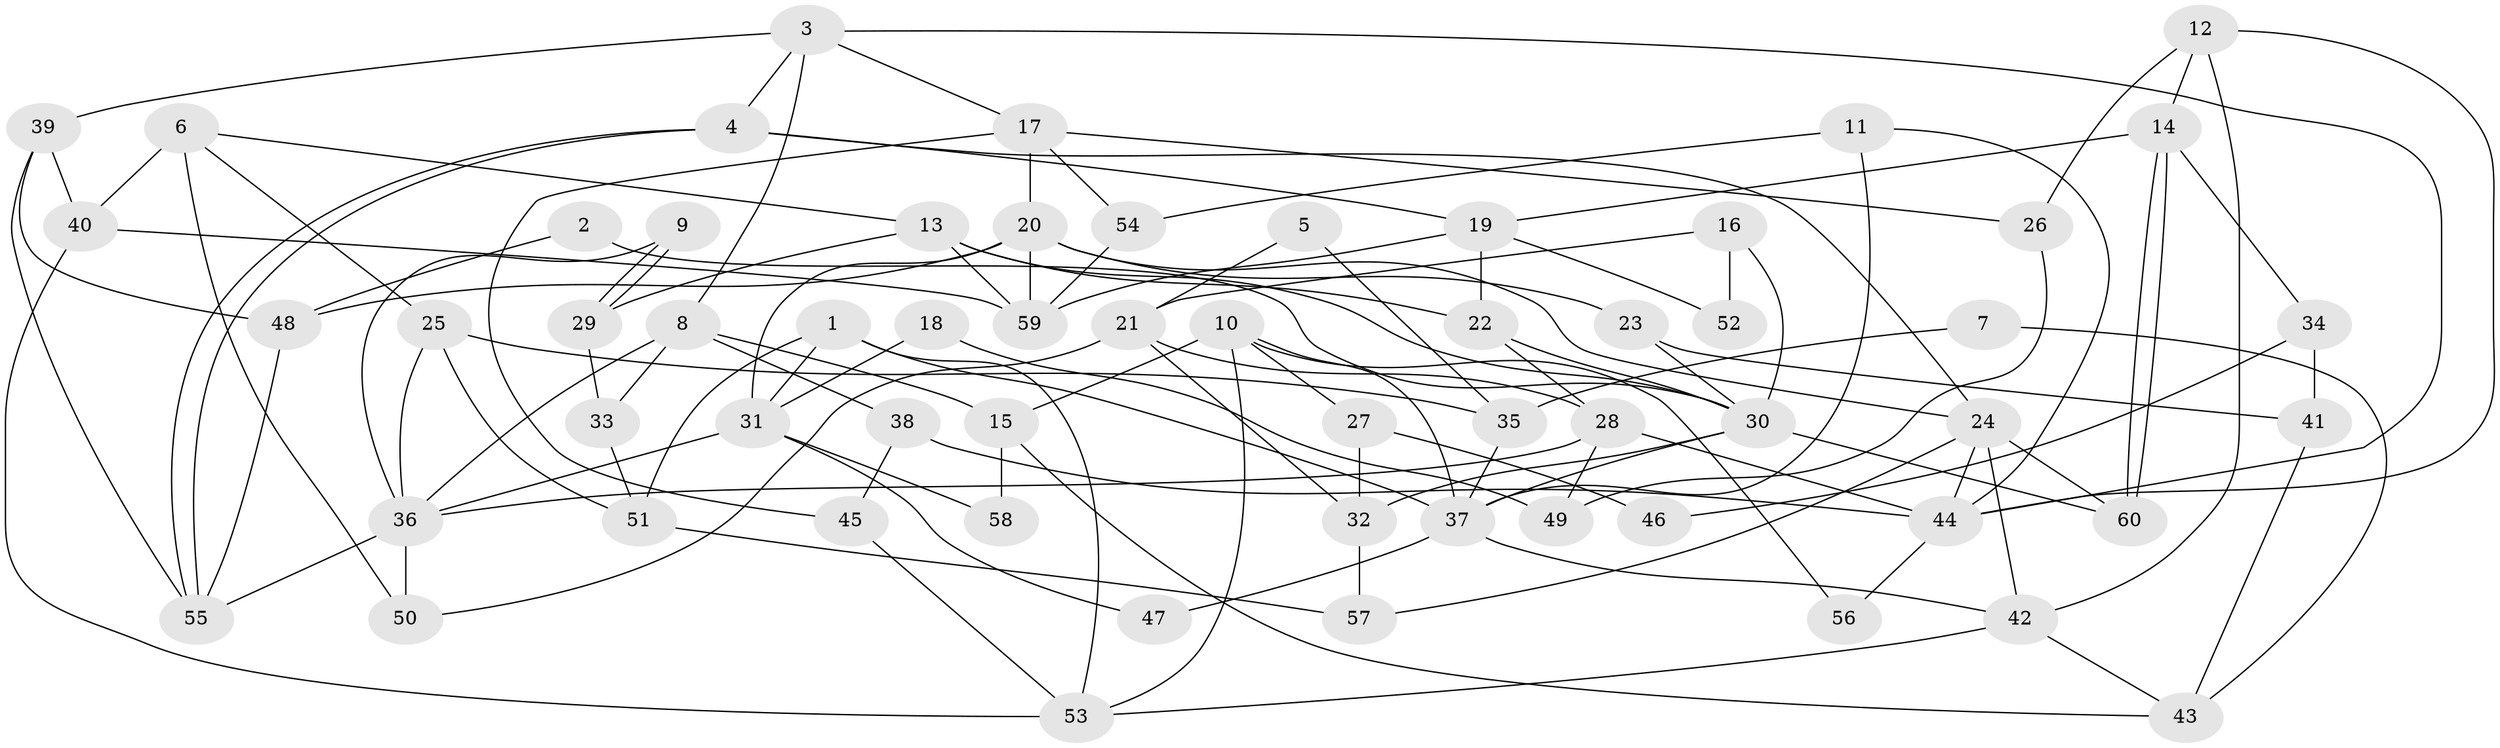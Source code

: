 // coarse degree distribution, {3: 0.23333333333333334, 2: 0.16666666666666666, 12: 0.03333333333333333, 5: 0.03333333333333333, 16: 0.03333333333333333, 4: 0.2, 6: 0.1, 11: 0.03333333333333333, 7: 0.06666666666666667, 9: 0.03333333333333333, 8: 0.03333333333333333, 10: 0.03333333333333333}
// Generated by graph-tools (version 1.1) at 2025/18/03/04/25 18:18:59]
// undirected, 60 vertices, 120 edges
graph export_dot {
graph [start="1"]
  node [color=gray90,style=filled];
  1;
  2;
  3;
  4;
  5;
  6;
  7;
  8;
  9;
  10;
  11;
  12;
  13;
  14;
  15;
  16;
  17;
  18;
  19;
  20;
  21;
  22;
  23;
  24;
  25;
  26;
  27;
  28;
  29;
  30;
  31;
  32;
  33;
  34;
  35;
  36;
  37;
  38;
  39;
  40;
  41;
  42;
  43;
  44;
  45;
  46;
  47;
  48;
  49;
  50;
  51;
  52;
  53;
  54;
  55;
  56;
  57;
  58;
  59;
  60;
  1 -- 53;
  1 -- 37;
  1 -- 31;
  1 -- 51;
  2 -- 30;
  2 -- 48;
  3 -- 44;
  3 -- 17;
  3 -- 4;
  3 -- 8;
  3 -- 39;
  4 -- 55;
  4 -- 55;
  4 -- 19;
  4 -- 24;
  5 -- 21;
  5 -- 35;
  6 -- 40;
  6 -- 13;
  6 -- 25;
  6 -- 50;
  7 -- 35;
  7 -- 43;
  8 -- 33;
  8 -- 15;
  8 -- 36;
  8 -- 38;
  9 -- 29;
  9 -- 29;
  9 -- 36;
  10 -- 37;
  10 -- 53;
  10 -- 15;
  10 -- 27;
  10 -- 56;
  11 -- 37;
  11 -- 44;
  11 -- 54;
  12 -- 14;
  12 -- 44;
  12 -- 26;
  12 -- 42;
  13 -- 59;
  13 -- 30;
  13 -- 22;
  13 -- 29;
  14 -- 60;
  14 -- 60;
  14 -- 19;
  14 -- 34;
  15 -- 43;
  15 -- 58;
  16 -- 30;
  16 -- 21;
  16 -- 52;
  17 -- 20;
  17 -- 54;
  17 -- 26;
  17 -- 45;
  18 -- 31;
  18 -- 49;
  19 -- 22;
  19 -- 52;
  19 -- 59;
  20 -- 24;
  20 -- 31;
  20 -- 23;
  20 -- 48;
  20 -- 59;
  21 -- 28;
  21 -- 50;
  21 -- 32;
  22 -- 30;
  22 -- 28;
  23 -- 30;
  23 -- 41;
  24 -- 44;
  24 -- 42;
  24 -- 57;
  24 -- 60;
  25 -- 36;
  25 -- 35;
  25 -- 51;
  26 -- 49;
  27 -- 32;
  27 -- 46;
  28 -- 36;
  28 -- 44;
  28 -- 49;
  29 -- 33;
  30 -- 32;
  30 -- 60;
  30 -- 37;
  31 -- 36;
  31 -- 47;
  31 -- 58;
  32 -- 57;
  33 -- 51;
  34 -- 41;
  34 -- 46;
  35 -- 37;
  36 -- 55;
  36 -- 50;
  37 -- 42;
  37 -- 47;
  38 -- 45;
  38 -- 44;
  39 -- 48;
  39 -- 40;
  39 -- 55;
  40 -- 59;
  40 -- 53;
  41 -- 43;
  42 -- 43;
  42 -- 53;
  44 -- 56;
  45 -- 53;
  48 -- 55;
  51 -- 57;
  54 -- 59;
}
